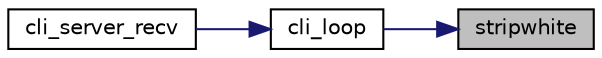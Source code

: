 digraph "stripwhite"
{
 // LATEX_PDF_SIZE
  edge [fontname="Helvetica",fontsize="10",labelfontname="Helvetica",labelfontsize="10"];
  node [fontname="Helvetica",fontsize="10",shape=record];
  rankdir="RL";
  Node1 [label="stripwhite",height=0.2,width=0.4,color="black", fillcolor="grey75", style="filled", fontcolor="black",tooltip=" "];
  Node1 -> Node2 [dir="back",color="midnightblue",fontsize="10",style="solid",fontname="Helvetica"];
  Node2 [label="cli_loop",height=0.2,width=0.4,color="black", fillcolor="white", style="filled",URL="$cli_8h.html#a209fb75a1bedea8fa2436d2007fb4e45",tooltip=" "];
  Node2 -> Node3 [dir="back",color="midnightblue",fontsize="10",style="solid",fontname="Helvetica"];
  Node3 [label="cli_server_recv",height=0.2,width=0.4,color="black", fillcolor="white", style="filled",URL="$group____cli__if.html#ga74775c889b03b869df6cbce55c2d7c81",tooltip=" "];
}

